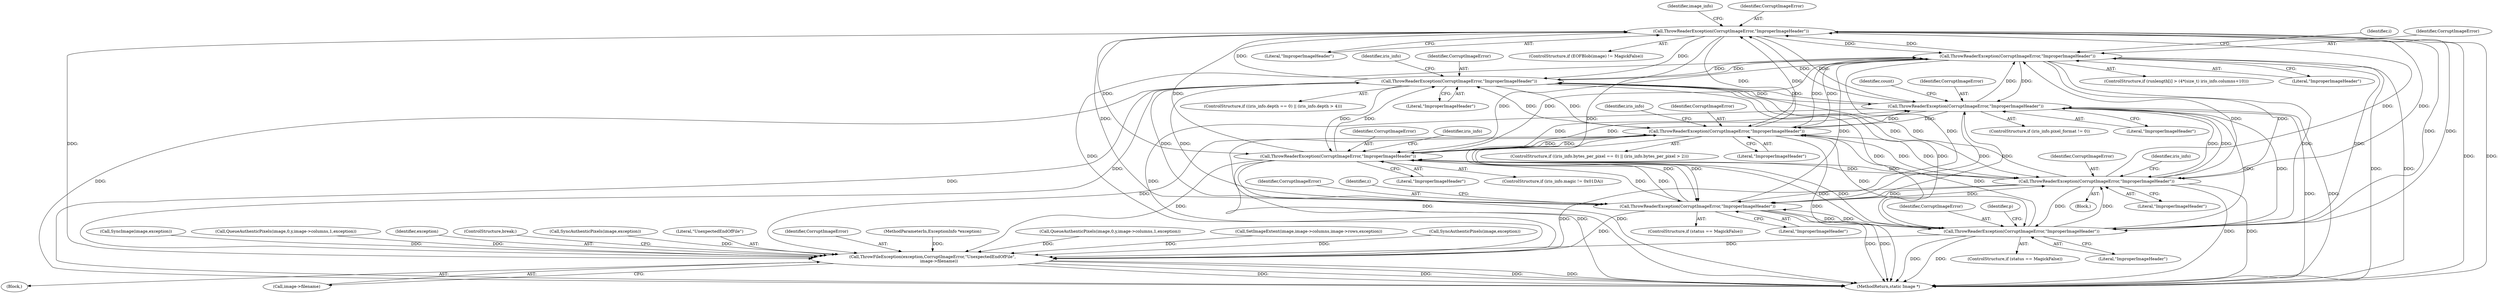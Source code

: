 digraph "1_ImageMagick_8f8959033e4e59418d6506b345829af1f7a71127@del" {
"1000470" [label="(Call,ThrowReaderException(CorruptImageError,\"ImproperImageHeader\"))"];
"1000919" [label="(Call,ThrowReaderException(CorruptImageError,\"ImproperImageHeader\"))"];
"1000304" [label="(Call,ThrowReaderException(CorruptImageError,\"ImproperImageHeader\"))"];
"1000378" [label="(Call,ThrowReaderException(CorruptImageError,\"ImproperImageHeader\"))"];
"1000265" [label="(Call,ThrowReaderException(CorruptImageError,\"ImproperImageHeader\"))"];
"1000211" [label="(Call,ThrowReaderException(CorruptImageError,\"ImproperImageHeader\"))"];
"1001132" [label="(Call,ThrowReaderException(CorruptImageError,\"ImproperImageHeader\"))"];
"1000470" [label="(Call,ThrowReaderException(CorruptImageError,\"ImproperImageHeader\"))"];
"1001283" [label="(Call,ThrowReaderException(CorruptImageError,\"ImproperImageHeader\"))"];
"1000242" [label="(Call,ThrowReaderException(CorruptImageError,\"ImproperImageHeader\"))"];
"1001942" [label="(Call,ThrowFileException(exception,CorruptImageError,\"UnexpectedEndOfFile\",\n          image->filename))"];
"1001946" [label="(Call,image->filename)"];
"1000897" [label="(Identifier,i)"];
"1000292" [label="(ControlStructure,if ((iris_info.depth == 0) || (iris_info.depth > 4)))"];
"1000382" [label="(Identifier,count)"];
"1001944" [label="(Identifier,CorruptImageError)"];
"1000253" [label="(ControlStructure,if ((iris_info.bytes_per_pixel == 0) || (iris_info.bytes_per_pixel > 2)))"];
"1000304" [label="(Call,ThrowReaderException(CorruptImageError,\"ImproperImageHeader\"))"];
"1000270" [label="(Identifier,iris_info)"];
"1001390" [label="(Call,QueueAuthenticPixels(image,0,y,image->columns,1,exception))"];
"1000116" [label="(MethodParameterIn,ExceptionInfo *exception)"];
"1000211" [label="(Call,ThrowReaderException(CorruptImageError,\"ImproperImageHeader\"))"];
"1000472" [label="(Literal,\"ImproperImageHeader\")"];
"1001133" [label="(Identifier,CorruptImageError)"];
"1000226" [label="(Block,)"];
"1000502" [label="(Call,SetImageExtent(image,image->columns,image->rows,exception))"];
"1001279" [label="(ControlStructure,if (status == MagickFalse))"];
"1001134" [label="(Literal,\"ImproperImageHeader\")"];
"1001507" [label="(Call,SyncAuthenticPixels(image,exception))"];
"1000266" [label="(Identifier,CorruptImageError)"];
"1000379" [label="(Identifier,CorruptImageError)"];
"1000477" [label="(Identifier,image_info)"];
"1000465" [label="(ControlStructure,if (EOFBlob(image) != MagickFalse))"];
"1001941" [label="(Block,)"];
"1000471" [label="(Identifier,CorruptImageError)"];
"1000213" [label="(Literal,\"ImproperImageHeader\")"];
"1000242" [label="(Call,ThrowReaderException(CorruptImageError,\"ImproperImageHeader\"))"];
"1001128" [label="(ControlStructure,if (status == MagickFalse))"];
"1001929" [label="(Call,SyncImage(image,exception))"];
"1000205" [label="(ControlStructure,if (iris_info.magic != 0x01DA))"];
"1000243" [label="(Identifier,CorruptImageError)"];
"1001285" [label="(Literal,\"ImproperImageHeader\")"];
"1000247" [label="(Identifier,iris_info)"];
"1000919" [label="(Call,ThrowReaderException(CorruptImageError,\"ImproperImageHeader\"))"];
"1000305" [label="(Identifier,CorruptImageError)"];
"1000470" [label="(Call,ThrowReaderException(CorruptImageError,\"ImproperImageHeader\"))"];
"1001132" [label="(Call,ThrowReaderException(CorruptImageError,\"ImproperImageHeader\"))"];
"1000309" [label="(Identifier,iris_info)"];
"1000372" [label="(ControlStructure,if (iris_info.pixel_format != 0))"];
"1000244" [label="(Literal,\"ImproperImageHeader\")"];
"1001571" [label="(Call,QueueAuthenticPixels(image,0,y,image->columns,1,exception))"];
"1000265" [label="(Call,ThrowReaderException(CorruptImageError,\"ImproperImageHeader\"))"];
"1001943" [label="(Identifier,exception)"];
"1001136" [label="(Identifier,p)"];
"1001942" [label="(Call,ThrowFileException(exception,CorruptImageError,\"UnexpectedEndOfFile\",\n          image->filename))"];
"1000380" [label="(Literal,\"ImproperImageHeader\")"];
"1000267" [label="(Literal,\"ImproperImageHeader\")"];
"1001283" [label="(Call,ThrowReaderException(CorruptImageError,\"ImproperImageHeader\"))"];
"1000212" [label="(Identifier,CorruptImageError)"];
"1000216" [label="(Identifier,iris_info)"];
"1001180" [label="(Identifier,z)"];
"1001949" [label="(ControlStructure,break;)"];
"1000905" [label="(ControlStructure,if (runlength[i] > (4*(size_t) iris_info.columns+10)))"];
"1000921" [label="(Literal,\"ImproperImageHeader\")"];
"1000920" [label="(Identifier,CorruptImageError)"];
"1000306" [label="(Literal,\"ImproperImageHeader\")"];
"1002034" [label="(MethodReturn,static Image *)"];
"1001284" [label="(Identifier,CorruptImageError)"];
"1001650" [label="(Call,SyncAuthenticPixels(image,exception))"];
"1000378" [label="(Call,ThrowReaderException(CorruptImageError,\"ImproperImageHeader\"))"];
"1001945" [label="(Literal,\"UnexpectedEndOfFile\")"];
"1000470" -> "1000465"  [label="AST: "];
"1000470" -> "1000472"  [label="CFG: "];
"1000471" -> "1000470"  [label="AST: "];
"1000472" -> "1000470"  [label="AST: "];
"1000477" -> "1000470"  [label="CFG: "];
"1000470" -> "1002034"  [label="DDG: "];
"1000470" -> "1002034"  [label="DDG: "];
"1000470" -> "1000211"  [label="DDG: "];
"1000470" -> "1000242"  [label="DDG: "];
"1000470" -> "1000265"  [label="DDG: "];
"1000470" -> "1000304"  [label="DDG: "];
"1000470" -> "1000378"  [label="DDG: "];
"1000919" -> "1000470"  [label="DDG: "];
"1000304" -> "1000470"  [label="DDG: "];
"1000378" -> "1000470"  [label="DDG: "];
"1000265" -> "1000470"  [label="DDG: "];
"1000211" -> "1000470"  [label="DDG: "];
"1001132" -> "1000470"  [label="DDG: "];
"1001283" -> "1000470"  [label="DDG: "];
"1000242" -> "1000470"  [label="DDG: "];
"1000470" -> "1000919"  [label="DDG: "];
"1000470" -> "1001132"  [label="DDG: "];
"1000470" -> "1001283"  [label="DDG: "];
"1000470" -> "1001942"  [label="DDG: "];
"1000919" -> "1000905"  [label="AST: "];
"1000919" -> "1000921"  [label="CFG: "];
"1000920" -> "1000919"  [label="AST: "];
"1000921" -> "1000919"  [label="AST: "];
"1000897" -> "1000919"  [label="CFG: "];
"1000919" -> "1002034"  [label="DDG: "];
"1000919" -> "1002034"  [label="DDG: "];
"1000919" -> "1000211"  [label="DDG: "];
"1000919" -> "1000242"  [label="DDG: "];
"1000919" -> "1000265"  [label="DDG: "];
"1000919" -> "1000304"  [label="DDG: "];
"1000919" -> "1000378"  [label="DDG: "];
"1000304" -> "1000919"  [label="DDG: "];
"1000378" -> "1000919"  [label="DDG: "];
"1000265" -> "1000919"  [label="DDG: "];
"1000211" -> "1000919"  [label="DDG: "];
"1001132" -> "1000919"  [label="DDG: "];
"1001283" -> "1000919"  [label="DDG: "];
"1000242" -> "1000919"  [label="DDG: "];
"1000919" -> "1001132"  [label="DDG: "];
"1000919" -> "1001283"  [label="DDG: "];
"1000919" -> "1001942"  [label="DDG: "];
"1000304" -> "1000292"  [label="AST: "];
"1000304" -> "1000306"  [label="CFG: "];
"1000305" -> "1000304"  [label="AST: "];
"1000306" -> "1000304"  [label="AST: "];
"1000309" -> "1000304"  [label="CFG: "];
"1000304" -> "1002034"  [label="DDG: "];
"1000304" -> "1002034"  [label="DDG: "];
"1000304" -> "1000211"  [label="DDG: "];
"1000304" -> "1000242"  [label="DDG: "];
"1000304" -> "1000265"  [label="DDG: "];
"1000378" -> "1000304"  [label="DDG: "];
"1000265" -> "1000304"  [label="DDG: "];
"1000211" -> "1000304"  [label="DDG: "];
"1001132" -> "1000304"  [label="DDG: "];
"1001283" -> "1000304"  [label="DDG: "];
"1000242" -> "1000304"  [label="DDG: "];
"1000304" -> "1000378"  [label="DDG: "];
"1000304" -> "1001132"  [label="DDG: "];
"1000304" -> "1001283"  [label="DDG: "];
"1000304" -> "1001942"  [label="DDG: "];
"1000378" -> "1000372"  [label="AST: "];
"1000378" -> "1000380"  [label="CFG: "];
"1000379" -> "1000378"  [label="AST: "];
"1000380" -> "1000378"  [label="AST: "];
"1000382" -> "1000378"  [label="CFG: "];
"1000378" -> "1002034"  [label="DDG: "];
"1000378" -> "1002034"  [label="DDG: "];
"1000378" -> "1000211"  [label="DDG: "];
"1000378" -> "1000242"  [label="DDG: "];
"1000378" -> "1000265"  [label="DDG: "];
"1000265" -> "1000378"  [label="DDG: "];
"1000211" -> "1000378"  [label="DDG: "];
"1001132" -> "1000378"  [label="DDG: "];
"1001283" -> "1000378"  [label="DDG: "];
"1000242" -> "1000378"  [label="DDG: "];
"1000378" -> "1001132"  [label="DDG: "];
"1000378" -> "1001283"  [label="DDG: "];
"1000378" -> "1001942"  [label="DDG: "];
"1000265" -> "1000253"  [label="AST: "];
"1000265" -> "1000267"  [label="CFG: "];
"1000266" -> "1000265"  [label="AST: "];
"1000267" -> "1000265"  [label="AST: "];
"1000270" -> "1000265"  [label="CFG: "];
"1000265" -> "1002034"  [label="DDG: "];
"1000265" -> "1002034"  [label="DDG: "];
"1000265" -> "1000211"  [label="DDG: "];
"1000265" -> "1000242"  [label="DDG: "];
"1000211" -> "1000265"  [label="DDG: "];
"1001132" -> "1000265"  [label="DDG: "];
"1001283" -> "1000265"  [label="DDG: "];
"1000242" -> "1000265"  [label="DDG: "];
"1000265" -> "1001132"  [label="DDG: "];
"1000265" -> "1001283"  [label="DDG: "];
"1000265" -> "1001942"  [label="DDG: "];
"1000211" -> "1000205"  [label="AST: "];
"1000211" -> "1000213"  [label="CFG: "];
"1000212" -> "1000211"  [label="AST: "];
"1000213" -> "1000211"  [label="AST: "];
"1000216" -> "1000211"  [label="CFG: "];
"1000211" -> "1002034"  [label="DDG: "];
"1000211" -> "1002034"  [label="DDG: "];
"1001132" -> "1000211"  [label="DDG: "];
"1001283" -> "1000211"  [label="DDG: "];
"1000242" -> "1000211"  [label="DDG: "];
"1000211" -> "1000242"  [label="DDG: "];
"1000211" -> "1001132"  [label="DDG: "];
"1000211" -> "1001283"  [label="DDG: "];
"1000211" -> "1001942"  [label="DDG: "];
"1001132" -> "1001128"  [label="AST: "];
"1001132" -> "1001134"  [label="CFG: "];
"1001133" -> "1001132"  [label="AST: "];
"1001134" -> "1001132"  [label="AST: "];
"1001136" -> "1001132"  [label="CFG: "];
"1001132" -> "1002034"  [label="DDG: "];
"1001132" -> "1002034"  [label="DDG: "];
"1001132" -> "1000242"  [label="DDG: "];
"1001283" -> "1001132"  [label="DDG: "];
"1000242" -> "1001132"  [label="DDG: "];
"1001132" -> "1001283"  [label="DDG: "];
"1001132" -> "1001942"  [label="DDG: "];
"1001283" -> "1001279"  [label="AST: "];
"1001283" -> "1001285"  [label="CFG: "];
"1001284" -> "1001283"  [label="AST: "];
"1001285" -> "1001283"  [label="AST: "];
"1001180" -> "1001283"  [label="CFG: "];
"1001283" -> "1002034"  [label="DDG: "];
"1001283" -> "1002034"  [label="DDG: "];
"1001283" -> "1000242"  [label="DDG: "];
"1000242" -> "1001283"  [label="DDG: "];
"1001283" -> "1001942"  [label="DDG: "];
"1000242" -> "1000226"  [label="AST: "];
"1000242" -> "1000244"  [label="CFG: "];
"1000243" -> "1000242"  [label="AST: "];
"1000244" -> "1000242"  [label="AST: "];
"1000247" -> "1000242"  [label="CFG: "];
"1000242" -> "1002034"  [label="DDG: "];
"1000242" -> "1002034"  [label="DDG: "];
"1000242" -> "1001942"  [label="DDG: "];
"1001942" -> "1001941"  [label="AST: "];
"1001942" -> "1001946"  [label="CFG: "];
"1001943" -> "1001942"  [label="AST: "];
"1001944" -> "1001942"  [label="AST: "];
"1001945" -> "1001942"  [label="AST: "];
"1001946" -> "1001942"  [label="AST: "];
"1001949" -> "1001942"  [label="CFG: "];
"1001942" -> "1002034"  [label="DDG: "];
"1001942" -> "1002034"  [label="DDG: "];
"1001942" -> "1002034"  [label="DDG: "];
"1001942" -> "1002034"  [label="DDG: "];
"1001507" -> "1001942"  [label="DDG: "];
"1001571" -> "1001942"  [label="DDG: "];
"1001390" -> "1001942"  [label="DDG: "];
"1001929" -> "1001942"  [label="DDG: "];
"1001650" -> "1001942"  [label="DDG: "];
"1000502" -> "1001942"  [label="DDG: "];
"1000116" -> "1001942"  [label="DDG: "];
}
